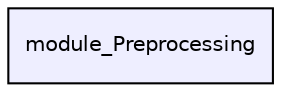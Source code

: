 digraph "module_Preprocessing" {
  compound=true
  node [ fontsize="10", fontname="Helvetica"];
  edge [ labelfontsize="10", labelfontname="Helvetica"];
  dir_732533c047fb73e60777d8408ce7e0e8 [shape=box, label="module_Preprocessing", style="filled", fillcolor="#eeeeff", pencolor="black", URL="dir_732533c047fb73e60777d8408ce7e0e8.html"];
}
